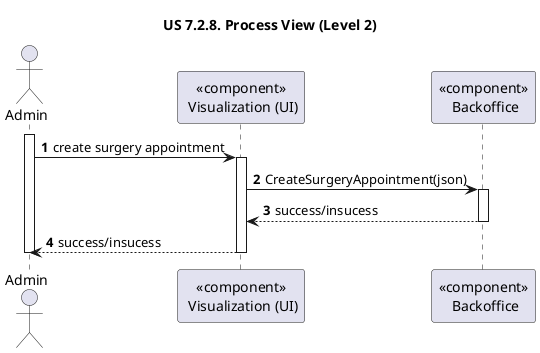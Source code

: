 @startuml
'https://plantuml.com/sequence-diagram

title "US 7.2.8. Process View (Level 2)"

autonumber
actor Admin as ADM
participant "<<component>>\n Visualization (UI)" as UI
participant "<<component>>\n Backoffice" as BACK

activate ADM
ADM -> UI : create surgery appointment
activate UI

UI -> BACK : CreateSurgeryAppointment(json)
activate BACK

BACK --> UI: success/insucess
deactivate BACK

UI --> ADM : success/insucess
deactivate UI
deactivate ADM

@enduml